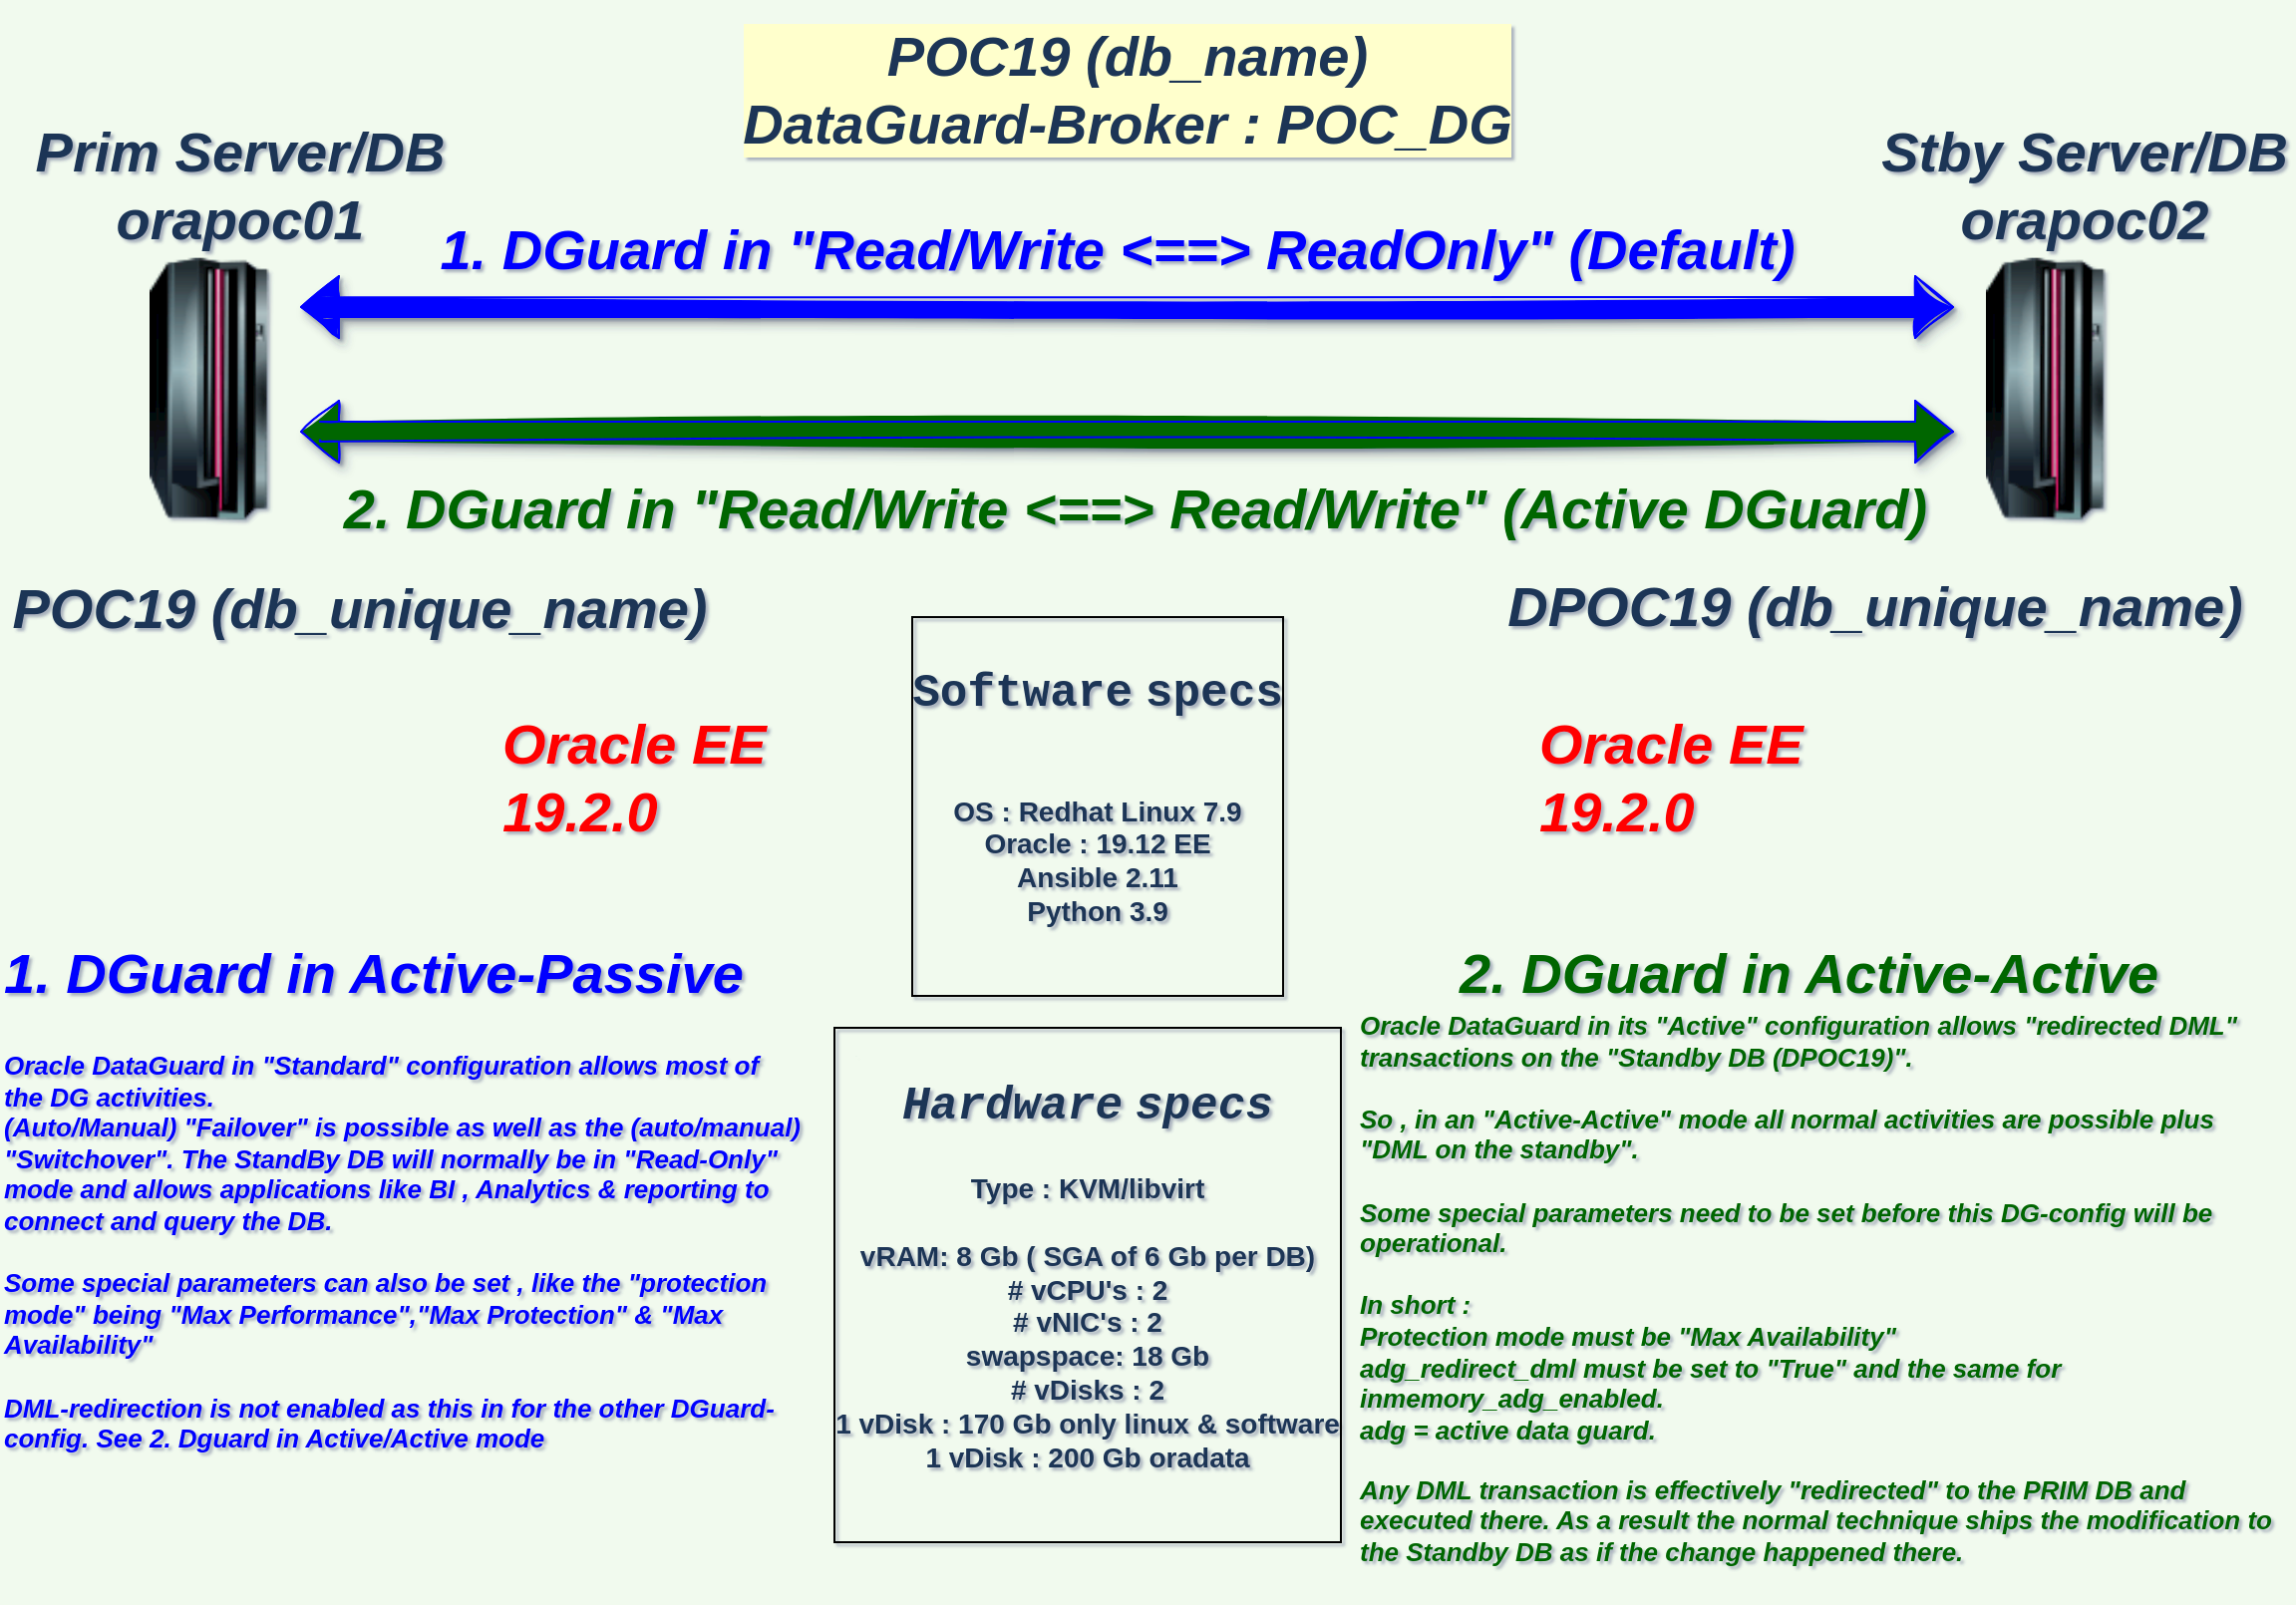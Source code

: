 <mxfile version="14.9.3" type="github">
  <diagram name="Page-1" id="55a83fd1-7818-8e21-69c5-c3457e3827bb">
    <mxGraphModel dx="1422" dy="885" grid="1" gridSize="10" guides="1" tooltips="1" connect="0" arrows="1" fold="1" page="1" pageScale="1" pageWidth="1169" pageHeight="827" background="#F1FAEE" math="0" shadow="1">
      <root>
        <mxCell id="0" />
        <mxCell id="1" parent="0" />
        <mxCell id="eqkKP_CpMsjsfQWl-JKb-6" value="" style="image;html=1;image=img/lib/clip_art/computers/Mainframe_128x128.png;labelBackgroundColor=#F1FAEE;fillColor=#A8DADC;strokeColor=#457B9D;fontColor=#1D3557;sketch=1;rounded=1;" parent="1" vertex="1">
          <mxGeometry x="95" y="135" width="60" height="140" as="geometry" />
        </mxCell>
        <mxCell id="eqkKP_CpMsjsfQWl-JKb-8" value="" style="image;html=1;image=img/lib/clip_art/computers/Mainframe_128x128.png;verticalAlign=top;labelBackgroundColor=#F1FAEE;fillColor=#A8DADC;strokeColor=#457B9D;fontColor=#1D3557;autosize=1;collapsible=0;metaEdit=1;resizeWidth=1;resizeHeight=1;snapToPoint=1;fixDash=1;comic=1;backgroundOutline=1;sketch=1;rounded=1;" parent="1" vertex="1">
          <mxGeometry x="1016" y="130" width="60" height="150" as="geometry" />
        </mxCell>
        <mxCell id="eqkKP_CpMsjsfQWl-JKb-9" value="&lt;div&gt;&lt;i&gt;&lt;font style=&quot;font-size: 28px&quot;&gt;&lt;b&gt;POC19 (db_name)&lt;br&gt;&lt;/b&gt;&lt;/font&gt;&lt;/i&gt;&lt;/div&gt;&lt;div&gt;&lt;i&gt;&lt;font style=&quot;font-size: 28px&quot;&gt;&lt;b&gt;DataGuard-Broker : POC_DG&lt;br&gt;&lt;/b&gt;&lt;/font&gt;&lt;/i&gt;&lt;/div&gt;" style="text;html=1;resizable=0;autosize=1;align=center;verticalAlign=middle;points=[];fillColor=none;strokeColor=none;fontColor=#1D3557;labelBackgroundColor=#FFFFCC;sketch=1;rounded=1;" parent="1" vertex="1">
          <mxGeometry x="384.5" y="30" width="400" height="50" as="geometry" />
        </mxCell>
        <mxCell id="eqkKP_CpMsjsfQWl-JKb-10" value="&lt;i&gt;&lt;font style=&quot;font-size: 28px&quot;&gt;&lt;b&gt;POC19 (db_unique_name)&lt;/b&gt;&lt;/font&gt;&lt;/i&gt;" style="text;html=1;resizable=0;autosize=1;align=center;verticalAlign=middle;points=[];fillColor=none;strokeColor=none;fontColor=#1D3557;sketch=1;rounded=1;" parent="1" vertex="1">
          <mxGeometry x="20" y="300" width="360" height="30" as="geometry" />
        </mxCell>
        <mxCell id="eqkKP_CpMsjsfQWl-JKb-13" value="&lt;div&gt;&lt;i&gt;&lt;font style=&quot;font-size: 28px&quot;&gt;&lt;b&gt;Prim Server/DB&lt;br&gt;&lt;/b&gt;&lt;/font&gt;&lt;/i&gt;&lt;/div&gt;&lt;div&gt;&lt;i&gt;&lt;font style=&quot;font-size: 28px&quot;&gt;&lt;b&gt;orapoc01&lt;/b&gt;&lt;/font&gt;&lt;/i&gt;&lt;/div&gt;" style="text;html=1;resizable=0;autosize=1;align=center;verticalAlign=middle;points=[];fillColor=none;strokeColor=none;spacing=-13;spacingTop=-5;fontColor=#1D3557;sketch=1;rounded=1;" parent="1" vertex="1">
          <mxGeometry x="30" y="80" width="220" height="50" as="geometry" />
        </mxCell>
        <mxCell id="eqkKP_CpMsjsfQWl-JKb-15" value="&lt;i&gt;&lt;font style=&quot;font-size: 28px&quot;&gt;&lt;b&gt;DPOC19 (db_unique_name)&lt;/b&gt;&lt;/font&gt;&lt;/i&gt;" style="text;html=1;resizable=0;autosize=1;align=center;verticalAlign=middle;points=[];fillColor=none;strokeColor=none;fontColor=#1D3557;sketch=1;rounded=1;" parent="1" vertex="1">
          <mxGeometry x="770" y="299" width="380" height="30" as="geometry" />
        </mxCell>
        <mxCell id="eqkKP_CpMsjsfQWl-JKb-16" value="&lt;div style=&quot;font-size: 14px&quot;&gt;&lt;h1&gt;&lt;font style=&quot;font-size: 14px&quot; face=&quot;Courier New&quot;&gt;&lt;span style=&quot;font-size: 14px&quot;&gt;&lt;/span&gt;&lt;/font&gt;&lt;font style=&quot;font-size: 23px&quot;&gt;&lt;span&gt;&lt;font face=&quot;Courier New&quot;&gt;Software&lt;/font&gt; &lt;font style=&quot;font-size: 23px&quot; face=&quot;Courier New&quot;&gt;specs&lt;/font&gt;&lt;br&gt;&lt;/span&gt;&lt;/font&gt;&lt;/h1&gt;&lt;/div&gt;&lt;div style=&quot;font-size: 14px&quot;&gt;&lt;br&gt;&lt;font style=&quot;font-size: 14px&quot;&gt;&lt;span style=&quot;font-size: 14px&quot;&gt;&lt;font style=&quot;font-size: 14px&quot;&gt;&lt;span style=&quot;font-size: 14px&quot;&gt;OS : Redhat Linux 7.9&lt;/span&gt;&lt;/font&gt;&lt;/span&gt;&lt;/font&gt;&lt;/div&gt;&lt;div style=&quot;font-size: 14px&quot;&gt;&lt;font style=&quot;font-size: 14px&quot;&gt;&lt;span style=&quot;font-size: 14px&quot;&gt;Oracle : 19.12 EE&lt;br&gt;&lt;/span&gt;&lt;/font&gt;&lt;/div&gt;&lt;div style=&quot;font-size: 14px&quot;&gt;&lt;font style=&quot;font-size: 14px&quot;&gt;&lt;span style=&quot;font-size: 14px&quot;&gt;Ansible 2.11&lt;/span&gt;&lt;/font&gt;&lt;/div&gt;&lt;div style=&quot;font-size: 14px&quot;&gt;&lt;font style=&quot;font-size: 14px&quot;&gt;&lt;span style=&quot;font-size: 14px&quot;&gt;Python 3.9&lt;/span&gt;&lt;/font&gt;&lt;/div&gt;&lt;div style=&quot;font-size: 14px&quot;&gt;&lt;font style=&quot;font-size: 14px&quot;&gt;&lt;span style=&quot;font-size: 14px&quot;&gt;&lt;br style=&quot;font-size: 14px&quot;&gt;&lt;/span&gt;&lt;/font&gt;&lt;/div&gt;&lt;div style=&quot;font-size: 14px&quot;&gt;&lt;font style=&quot;font-size: 14px&quot;&gt;&lt;span style=&quot;font-size: 14px&quot;&gt;&lt;br style=&quot;font-size: 14px&quot;&gt;&lt;/span&gt;&lt;/font&gt;&lt;/div&gt;" style="text;html=1;resizable=1;autosize=1;align=center;verticalAlign=middle;points=[];fontSize=14;fontStyle=1;labelBorderColor=#000000;spacingTop=0;spacingLeft=0;spacingBottom=0;spacingRight=0;fillColor=#A8DADC;strokeWidth=0;fontColor=#1D3557;sketch=1;rounded=1;" parent="1" vertex="1">
          <mxGeometry x="470" y="322" width="200" height="184" as="geometry" />
        </mxCell>
        <mxCell id="eqkKP_CpMsjsfQWl-JKb-18" value="&lt;div style=&quot;font-size: 14px&quot;&gt;&lt;font style=&quot;font-size: 14px&quot;&gt;&lt;span style=&quot;font-size: 14px&quot;&gt;&lt;/span&gt;&lt;/font&gt;&lt;h1&gt;&lt;font style=&quot;font-size: 23px&quot;&gt;&lt;span&gt;&lt;i&gt;&lt;font style=&quot;font-size: 23px&quot; face=&quot;Courier New&quot;&gt;Hardware&lt;/font&gt;&lt;/i&gt; &lt;i&gt;&lt;font style=&quot;font-size: 23px&quot; face=&quot;Courier New&quot;&gt;specs&lt;/font&gt;&lt;/i&gt;&lt;br&gt;&lt;/span&gt;&lt;/font&gt;&lt;/h1&gt;&lt;/div&gt;&lt;div style=&quot;font-size: 14px&quot;&gt;&lt;font style=&quot;font-size: 14px&quot;&gt;&lt;span style=&quot;font-size: 14px&quot;&gt;Type : KVM/libvirt&lt;br style=&quot;font-size: 14px&quot;&gt;&lt;/span&gt;&lt;/font&gt;&lt;/div&gt;&lt;div style=&quot;font-size: 14px&quot;&gt;&lt;font style=&quot;font-size: 14px&quot;&gt;&lt;span style=&quot;font-size: 14px&quot;&gt;&lt;br&gt;&lt;/span&gt;&lt;/font&gt;&lt;/div&gt;&lt;div style=&quot;font-size: 14px&quot;&gt;&lt;font style=&quot;font-size: 14px&quot;&gt;&lt;span style=&quot;font-size: 14px&quot;&gt;vRAM: 8 Gb ( SGA of 6 Gb per DB)&lt;/span&gt;&lt;/font&gt;&lt;/div&gt;&lt;div style=&quot;font-size: 14px&quot;&gt;&lt;font style=&quot;font-size: 14px&quot;&gt;&lt;span style=&quot;font-size: 14px&quot;&gt;# vCPU&#39;s : 2 &lt;br style=&quot;font-size: 14px&quot;&gt;&lt;/span&gt;&lt;/font&gt;&lt;/div&gt;&lt;div style=&quot;font-size: 14px&quot;&gt;&lt;font style=&quot;font-size: 14px&quot;&gt;&lt;span style=&quot;font-size: 14px&quot;&gt;# vNIC&#39;s : 2&lt;/span&gt;&lt;/font&gt;&lt;/div&gt;&lt;div style=&quot;font-size: 14px&quot;&gt;&lt;font style=&quot;font-size: 14px&quot;&gt;&lt;span style=&quot;font-size: 14px&quot;&gt;swapspace: 18 Gb&lt;/span&gt;&lt;/font&gt;&lt;/div&gt;&lt;div style=&quot;font-size: 14px&quot;&gt;&lt;font style=&quot;font-size: 14px&quot;&gt;&lt;span style=&quot;font-size: 14px&quot;&gt;# vDisks : 2&lt;/span&gt;&lt;/font&gt;&lt;/div&gt;&lt;div style=&quot;font-size: 14px&quot;&gt;&lt;font style=&quot;font-size: 14px&quot;&gt;&lt;span style=&quot;font-size: 14px&quot;&gt;1 vDisk : 170 Gb only linux &amp;amp; software&lt;/span&gt;&lt;/font&gt;&lt;/div&gt;&lt;div style=&quot;font-size: 14px&quot;&gt;&lt;font style=&quot;font-size: 14px&quot;&gt;&lt;span style=&quot;font-size: 14px&quot;&gt;1 vDisk : 200 Gb oradata&lt;br style=&quot;font-size: 14px&quot;&gt;&lt;/span&gt;&lt;/font&gt;&lt;/div&gt;&lt;div style=&quot;font-size: 14px&quot;&gt;&lt;font style=&quot;font-size: 14px&quot;&gt;&lt;span style=&quot;font-size: 14px&quot;&gt;&lt;br style=&quot;font-size: 14px&quot;&gt;&lt;br&gt;&lt;/span&gt;&lt;/font&gt;&lt;/div&gt;" style="text;html=1;resizable=1;autosize=1;align=center;verticalAlign=middle;points=[];fontSize=14;fontStyle=1;labelBorderColor=#000000;spacingTop=0;spacingLeft=2;spacingBottom=2;spacingRight=2;fillColor=#A8DADC;strokeWidth=0;fontColor=#1D3557;sketch=1;rounded=1;" parent="1" vertex="1">
          <mxGeometry x="440" y="530" width="250" height="250" as="geometry" />
        </mxCell>
        <mxCell id="Vr78el9g581zdgaqEghk-1" value="" style="shape=image;imageAspect=0;aspect=fixed;verticalLabelPosition=bottom;verticalAlign=top;image=https://encrypted-tbn0.gstatic.com/images?q=tbn:ANd9GcR4Au2oyudwdEIT94wczkcbLpBxuvVUI2JXrm-cNSRRXYwc92XT4T4OE9gX1z1593e1oGM&amp;usqp=CAU;fillColor=#A8DADC;strokeColor=#457B9D;fontColor=#1D3557;sketch=1;rounded=1;" vertex="1" parent="1">
          <mxGeometry x="170" y="340" width="91" height="125.3" as="geometry" />
        </mxCell>
        <mxCell id="Vr78el9g581zdgaqEghk-3" value="" style="shape=image;imageAspect=0;aspect=fixed;verticalLabelPosition=bottom;verticalAlign=top;image=https://encrypted-tbn0.gstatic.com/images?q=tbn:ANd9GcR4Au2oyudwdEIT94wczkcbLpBxuvVUI2JXrm-cNSRRXYwc92XT4T4OE9gX1z1593e1oGM&amp;usqp=CAU;fillColor=#A8DADC;strokeColor=#457B9D;fontColor=#1D3557;sketch=1;rounded=1;" vertex="1" parent="1">
          <mxGeometry x="940" y="340" width="91" height="125.3" as="geometry" />
        </mxCell>
        <mxCell id="Vr78el9g581zdgaqEghk-5" value="&lt;div&gt;&lt;i&gt;&lt;font style=&quot;font-size: 28px&quot;&gt;&lt;b&gt;Stby Server/DB&lt;br&gt;&lt;/b&gt;&lt;/font&gt;&lt;/i&gt;&lt;/div&gt;&lt;div&gt;&lt;i&gt;&lt;font style=&quot;font-size: 28px&quot;&gt;&lt;b&gt;orapoc02&lt;/b&gt;&lt;/font&gt;&lt;/i&gt;&lt;/div&gt;" style="text;html=1;resizable=0;autosize=1;align=center;verticalAlign=middle;points=[];fillColor=none;strokeColor=none;spacing=-13;spacingTop=-5;fontColor=#1D3557;sketch=1;rounded=1;" vertex="1" parent="1">
          <mxGeometry x="970" y="95" width="190" height="20" as="geometry" />
        </mxCell>
        <mxCell id="Vr78el9g581zdgaqEghk-11" value="" style="endArrow=classic;startArrow=block;html=1;startFill=1;shape=flexArrow;snapToPoint=1;fixDash=1;comic=1;backgroundOutline=1;metaEdit=1;labelBorderColor=#1A1A1A;fontStyle=0;shadow=1;disableMultiStroke=1;disableMultiStrokeFill=1;orthogonal=0;orthogonalLoop=0;ignoreEdge=0;flowAnimation=1;fillStyle=solid;fontColor=#0000FF;strokeColor=#0000FF;fillColor=#0000FF;sketch=1;curved=1;" edge="1" parent="1">
          <mxGeometry width="50" height="50" relative="1" as="geometry">
            <mxPoint x="170.5" y="164" as="sourcePoint" />
            <mxPoint x="1000" y="164" as="targetPoint" />
            <Array as="points">
              <mxPoint x="170.5" y="164" />
              <mxPoint x="180.5" y="164" />
            </Array>
          </mxGeometry>
        </mxCell>
        <mxCell id="Vr78el9g581zdgaqEghk-13" value="&lt;div&gt;&lt;font&gt;&lt;i&gt;&lt;font style=&quot;font-size: 28px&quot;&gt;&lt;b&gt;&lt;font&gt;&lt;i&gt;&lt;font style=&quot;font-size: 28px&quot;&gt;&lt;b&gt;1. DGuard &lt;/b&gt;&lt;/font&gt;&lt;/i&gt;&lt;/font&gt;in &quot;Read/Write &amp;lt;==&amp;gt; ReadOnly&quot; (Default)&lt;br&gt;&lt;/b&gt;&lt;/font&gt;&lt;/i&gt;&lt;/font&gt;&lt;/div&gt;" style="text;html=1;resizable=0;autosize=1;align=center;verticalAlign=middle;points=[];fillColor=none;strokeColor=none;fontColor=#0000FF;sketch=1;rounded=1;" vertex="1" parent="1">
          <mxGeometry x="230" y="120" width="700" height="30" as="geometry" />
        </mxCell>
        <mxCell id="Vr78el9g581zdgaqEghk-14" value="" style="endArrow=classic;startArrow=block;html=1;startFill=1;shape=flexArrow;snapToPoint=1;fixDash=1;comic=1;backgroundOutline=1;metaEdit=1;labelBorderColor=#1A1A1A;fontStyle=0;shadow=1;disableMultiStroke=1;disableMultiStrokeFill=1;orthogonal=0;orthogonalLoop=0;ignoreEdge=1;flowAnimation=1;fillStyle=solid;fontColor=#0000FF;strokeColor=#0000FF;noJump=1;fillColor=#006600;sketch=1;curved=1;" edge="1" parent="1">
          <mxGeometry width="50" height="50" relative="1" as="geometry">
            <mxPoint x="170.5" y="226.5" as="sourcePoint" />
            <mxPoint x="1000" y="226.5" as="targetPoint" />
            <Array as="points">
              <mxPoint x="170.5" y="226.5" />
              <mxPoint x="180.5" y="226.5" />
            </Array>
          </mxGeometry>
        </mxCell>
        <mxCell id="Vr78el9g581zdgaqEghk-15" value="&lt;div&gt;&lt;font&gt;&lt;i&gt;&lt;font style=&quot;font-size: 28px&quot;&gt;&lt;b&gt;2. DGuard in &quot;Read/Write &amp;lt;==&amp;gt; Read/Write&quot; (Active DGuard)&lt;br&gt;&lt;/b&gt;&lt;/font&gt;&lt;/i&gt;&lt;/font&gt;&lt;/div&gt;" style="text;html=1;resizable=0;autosize=1;align=center;verticalAlign=middle;points=[];fillColor=none;strokeColor=none;fontColor=#006600;sketch=1;rounded=1;" vertex="1" parent="1">
          <mxGeometry x="184" y="250" width="810" height="30" as="geometry" />
        </mxCell>
        <mxCell id="Vr78el9g581zdgaqEghk-18" value="&lt;font&gt;&lt;i&gt;&lt;font style=&quot;font-size: 28px&quot;&gt;&lt;b&gt;1. DGuard in Active-Passive&lt;br&gt;&lt;/b&gt;&lt;/font&gt;&lt;/i&gt;&lt;/font&gt;" style="text;whiteSpace=wrap;html=1;rotation=0;fontColor=#0000FF;sketch=1;rounded=1;" vertex="1" parent="1">
          <mxGeometry x="20" y="475" width="380" height="31" as="geometry" />
        </mxCell>
        <mxCell id="Vr78el9g581zdgaqEghk-22" value="&lt;div style=&quot;font-size: 13px&quot;&gt;&lt;font style=&quot;font-size: 13px&quot;&gt;&lt;i&gt;&lt;b&gt;Oracle DataGuard in &quot;Standard&quot; configuration allows most of the DG activities.&lt;/b&gt;&lt;/i&gt;&lt;/font&gt;&lt;/div&gt;&lt;div style=&quot;font-size: 13px&quot;&gt;&lt;font style=&quot;font-size: 13px&quot;&gt;&lt;i&gt;&lt;b&gt;(Auto/Manual) &quot;Failover&quot; is possible as well as the (auto/manual) &quot;Switchover&quot;. The StandBy DB will normally be in &quot;Read-Only&quot; mode and allows applications like BI , Analytics &amp;amp; reporting to connect and query the DB.&lt;/b&gt;&lt;/i&gt;&lt;/font&gt;&lt;/div&gt;&lt;div style=&quot;font-size: 13px&quot;&gt;&lt;font style=&quot;font-size: 13px&quot;&gt;&lt;i&gt;&lt;b&gt;&lt;br&gt;&lt;/b&gt;&lt;/i&gt;&lt;/font&gt;&lt;/div&gt;&lt;div style=&quot;font-size: 13px&quot;&gt;&lt;font style=&quot;font-size: 13px&quot;&gt;&lt;i&gt;&lt;b&gt;Some special parameters can also be set , like the &quot;protection mode&quot; being &quot;Max Performance&quot;,&quot;Max Protection&quot; &amp;amp; &quot;Max Availability&quot;&lt;/b&gt;&lt;/i&gt;&lt;/font&gt;&lt;/div&gt;&lt;div style=&quot;font-size: 13px&quot;&gt;&lt;font style=&quot;font-size: 13px&quot;&gt;&lt;i&gt;&lt;b&gt;&lt;br&gt;&lt;/b&gt;&lt;/i&gt;&lt;/font&gt;&lt;/div&gt;&lt;div style=&quot;font-size: 13px&quot;&gt;&lt;font style=&quot;font-size: 13px&quot;&gt;&lt;i&gt;&lt;b&gt;DML-redirection is not enabled as this in for the other DGuard-config. See 2. Dguard in Active/Active mode&lt;br&gt;&lt;/b&gt;&lt;/i&gt;&lt;/font&gt;&lt;/div&gt;" style="text;whiteSpace=wrap;html=1;fontColor=#0000FF;sketch=1;rounded=1;" vertex="1" parent="1">
          <mxGeometry x="20" y="530" width="402.5" height="280" as="geometry" />
        </mxCell>
        <mxCell id="Vr78el9g581zdgaqEghk-23" value="&lt;font&gt;&lt;i&gt;&lt;font style=&quot;font-size: 28px&quot;&gt;&lt;b&gt;2. DGuard in Active-Active&lt;br&gt;&lt;/b&gt;&lt;/font&gt;&lt;/i&gt;&lt;/font&gt;" style="text;whiteSpace=wrap;html=1;rotation=0;fontColor=#006600;sketch=1;rounded=1;" vertex="1" parent="1">
          <mxGeometry x="750" y="475" width="380" height="31" as="geometry" />
        </mxCell>
        <mxCell id="Vr78el9g581zdgaqEghk-24" value="&lt;div style=&quot;font-size: 13px&quot;&gt;&lt;font style=&quot;font-size: 13px&quot;&gt;&lt;i&gt;&lt;b&gt;Oracle DataGuard in its &quot;Active&quot; configuration allows &quot;redirected DML&quot; transactions on the &quot;Standby DB (DPOC19)&quot;.&lt;br&gt;&lt;/b&gt;&lt;/i&gt;&lt;/font&gt;&lt;/div&gt;&lt;div style=&quot;font-size: 13px&quot;&gt;&lt;font style=&quot;font-size: 13px&quot;&gt;&lt;i&gt;&lt;b&gt;&lt;br&gt;&lt;/b&gt;&lt;/i&gt;&lt;/font&gt;&lt;/div&gt;&lt;div style=&quot;font-size: 13px&quot;&gt;&lt;font style=&quot;font-size: 13px&quot;&gt;&lt;i&gt;&lt;b&gt;So , in an &quot;Active-Active&quot; mode all normal activities are possible plus &quot;DML on the standby&quot;.&lt;br&gt;&lt;/b&gt;&lt;/i&gt;&lt;/font&gt;&lt;/div&gt;&lt;div style=&quot;font-size: 13px&quot;&gt;&lt;font style=&quot;font-size: 13px&quot;&gt;&lt;i&gt;&lt;b&gt;&lt;br&gt;&lt;/b&gt;&lt;/i&gt;&lt;/font&gt;&lt;/div&gt;&lt;div style=&quot;font-size: 13px&quot;&gt;&lt;font style=&quot;font-size: 13px&quot;&gt;&lt;i&gt;&lt;b&gt;Some special parameters need to be set before this DG-config will be operational.&lt;/b&gt;&lt;/i&gt;&lt;/font&gt;&lt;/div&gt;&lt;div style=&quot;font-size: 13px&quot;&gt;&lt;font style=&quot;font-size: 13px&quot;&gt;&lt;i&gt;&lt;b&gt;&lt;br&gt;&lt;/b&gt;&lt;/i&gt;&lt;/font&gt;&lt;/div&gt;&lt;div style=&quot;font-size: 13px&quot;&gt;&lt;font style=&quot;font-size: 13px&quot;&gt;&lt;i&gt;&lt;b&gt;In short :&lt;/b&gt;&lt;/i&gt;&lt;/font&gt;&lt;/div&gt;&lt;div style=&quot;font-size: 13px&quot;&gt;&lt;font style=&quot;font-size: 13px&quot;&gt;&lt;i&gt;&lt;b&gt;Protection mode must be &quot;Max Availability&quot;&lt;/b&gt;&lt;/i&gt;&lt;/font&gt;&lt;/div&gt;&lt;div style=&quot;font-size: 13px&quot;&gt;&lt;font style=&quot;font-size: 13px&quot;&gt;&lt;i&gt;&lt;b&gt;adg_redirect_dml must be set to &quot;True&quot; and the same for inmemory_adg_enabled.&lt;/b&gt;&lt;/i&gt;&lt;/font&gt;&lt;/div&gt;&lt;div style=&quot;font-size: 13px&quot;&gt;&lt;font style=&quot;font-size: 13px&quot;&gt;&lt;i&gt;&lt;b&gt;adg = active data guard.&lt;br&gt;&lt;/b&gt;&lt;/i&gt;&lt;/font&gt;&lt;/div&gt;&lt;br&gt;&lt;div style=&quot;font-size: 13px&quot;&gt;&lt;font style=&quot;font-size: 13px&quot;&gt;&lt;i&gt;&lt;b&gt;Any DML transaction is effectively &quot;redirected&quot; to the PRIM DB and executed there. As a result the normal technique ships the modification to the Standby DB as if the change happened there.&lt;br&gt;&lt;/b&gt;&lt;/i&gt;&lt;/font&gt;&lt;/div&gt;" style="text;whiteSpace=wrap;html=1;fontColor=#006600;sketch=1;rounded=1;" vertex="1" parent="1">
          <mxGeometry x="700" y="510" width="460" height="250" as="geometry" />
        </mxCell>
        <mxCell id="Vr78el9g581zdgaqEghk-25" value="&lt;font&gt;&lt;i&gt;&lt;font style=&quot;font-size: 28px&quot;&gt;&lt;b&gt;Oracle EE 19.2.0&lt;/b&gt;&lt;/font&gt;&lt;/i&gt;&lt;/font&gt;" style="text;whiteSpace=wrap;html=1;fontColor=#FF0000;sketch=1;rounded=1;" vertex="1" parent="1">
          <mxGeometry x="270" y="360" width="140" height="40" as="geometry" />
        </mxCell>
        <mxCell id="Vr78el9g581zdgaqEghk-27" value="&lt;font&gt;&lt;i&gt;&lt;font style=&quot;font-size: 28px&quot;&gt;&lt;b&gt;Oracle EE 19.2.0&lt;/b&gt;&lt;/font&gt;&lt;/i&gt;&lt;/font&gt;" style="text;whiteSpace=wrap;html=1;fontColor=#FF0000;sketch=1;rounded=1;" vertex="1" parent="1">
          <mxGeometry x="790" y="360" width="140" height="40" as="geometry" />
        </mxCell>
        <mxCell id="Vr78el9g581zdgaqEghk-30" value="" style="shape=image;imageAspect=0;aspect=fixed;verticalLabelPosition=bottom;verticalAlign=top;fontColor=#1D3557;strokeColor=#457B9D;fillColor=#A8DADC;image=https://cdn.app.compendium.com/uploads/user/e7c690e8-6ff9-102a-ac6d-e4aebca50425/f2e3e7b6-c53b-4457-85e9-49625315791a/File/5c729bc0a7d2362c1019e654ceb32083/olvm.png;" vertex="1" parent="1">
          <mxGeometry x="60" y="10.96" width="160" height="58.46" as="geometry" />
        </mxCell>
        <mxCell id="Vr78el9g581zdgaqEghk-31" value="" style="shape=image;imageAspect=0;aspect=fixed;verticalLabelPosition=bottom;verticalAlign=top;fontColor=#1D3557;strokeColor=#457B9D;fillColor=#A8DADC;image=https://cdn.app.compendium.com/uploads/user/e7c690e8-6ff9-102a-ac6d-e4aebca50425/f2e3e7b6-c53b-4457-85e9-49625315791a/File/5c729bc0a7d2362c1019e654ceb32083/olvm.png;" vertex="1" parent="1">
          <mxGeometry x="980" y="10.96" width="160" height="58.46" as="geometry" />
        </mxCell>
      </root>
    </mxGraphModel>
  </diagram>
</mxfile>
